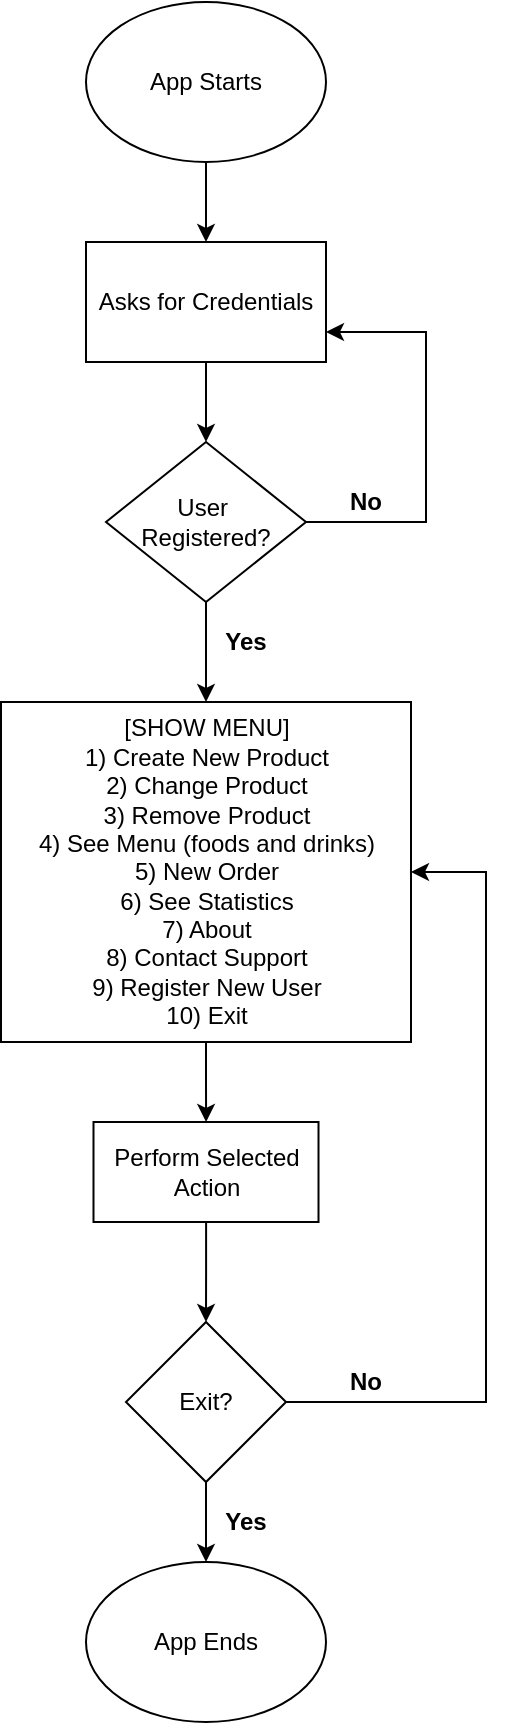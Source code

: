 <mxfile version="13.9.8" type="device"><diagram id="yffNnPjy4kTszIg7CluU" name="Page-1"><mxGraphModel dx="1038" dy="580" grid="1" gridSize="10" guides="1" tooltips="1" connect="1" arrows="1" fold="1" page="0" pageScale="1" pageWidth="827" pageHeight="1169" math="0" shadow="0"><root><mxCell id="0"/><mxCell id="1" parent="0"/><mxCell id="Fd8qnstJEMwvMsqDiCnD-6" style="edgeStyle=orthogonalEdgeStyle;rounded=0;orthogonalLoop=1;jettySize=auto;html=1;" parent="1" source="2" target="Fd8qnstJEMwvMsqDiCnD-5" edge="1"><mxGeometry relative="1" as="geometry"/></mxCell><mxCell id="2" value="Asks for Credentials" style="rounded=0;whiteSpace=wrap;html=1;" parent="1" vertex="1"><mxGeometry x="330" y="160" width="120" height="60" as="geometry"/></mxCell><mxCell id="Fd8qnstJEMwvMsqDiCnD-4" style="edgeStyle=orthogonalEdgeStyle;rounded=0;orthogonalLoop=1;jettySize=auto;html=1;entryX=0.5;entryY=0;entryDx=0;entryDy=0;" parent="1" source="Fd8qnstJEMwvMsqDiCnD-3" target="2" edge="1"><mxGeometry relative="1" as="geometry"/></mxCell><mxCell id="Fd8qnstJEMwvMsqDiCnD-3" value="App Starts" style="ellipse;whiteSpace=wrap;html=1;" parent="1" vertex="1"><mxGeometry x="330" y="40" width="120" height="80" as="geometry"/></mxCell><mxCell id="Fd8qnstJEMwvMsqDiCnD-8" value="" style="edgeStyle=orthogonalEdgeStyle;rounded=0;orthogonalLoop=1;jettySize=auto;html=1;" parent="1" source="Fd8qnstJEMwvMsqDiCnD-5" target="Fd8qnstJEMwvMsqDiCnD-7" edge="1"><mxGeometry relative="1" as="geometry"/></mxCell><mxCell id="Fd8qnstJEMwvMsqDiCnD-11" style="edgeStyle=orthogonalEdgeStyle;rounded=0;orthogonalLoop=1;jettySize=auto;html=1;entryX=1;entryY=0.75;entryDx=0;entryDy=0;" parent="1" source="Fd8qnstJEMwvMsqDiCnD-5" target="2" edge="1"><mxGeometry relative="1" as="geometry"><mxPoint x="500" y="200" as="targetPoint"/><Array as="points"><mxPoint x="500" y="300"/><mxPoint x="500" y="205"/></Array></mxGeometry></mxCell><mxCell id="Fd8qnstJEMwvMsqDiCnD-5" value="User&amp;nbsp;&lt;br&gt;Registered?" style="rhombus;whiteSpace=wrap;html=1;" parent="1" vertex="1"><mxGeometry x="340" y="260" width="100" height="80" as="geometry"/></mxCell><mxCell id="Fd8qnstJEMwvMsqDiCnD-14" value="" style="edgeStyle=orthogonalEdgeStyle;rounded=0;orthogonalLoop=1;jettySize=auto;html=1;" parent="1" source="Fd8qnstJEMwvMsqDiCnD-7" target="Fd8qnstJEMwvMsqDiCnD-13" edge="1"><mxGeometry relative="1" as="geometry"/></mxCell><mxCell id="Fd8qnstJEMwvMsqDiCnD-7" value="[SHOW MENU]&lt;br&gt;1) Create New Product&lt;br&gt;2) Change Product&lt;br&gt;3) Remove Product&lt;br&gt;4) See Menu (foods and drinks)&lt;br&gt;5) New Order&lt;br&gt;6) See Statistics&lt;br&gt;7) About&lt;br&gt;8) Contact Support&lt;br&gt;9) Register New User&lt;br&gt;10) Exit" style="whiteSpace=wrap;html=1;" parent="1" vertex="1"><mxGeometry x="287.5" y="390" width="205" height="170" as="geometry"/></mxCell><mxCell id="Fd8qnstJEMwvMsqDiCnD-9" value="No" style="text;html=1;strokeColor=none;fillColor=none;align=center;verticalAlign=middle;whiteSpace=wrap;rounded=0;fontStyle=1" parent="1" vertex="1"><mxGeometry x="450" y="280" width="40" height="20" as="geometry"/></mxCell><mxCell id="Fd8qnstJEMwvMsqDiCnD-12" value="Yes" style="text;html=1;strokeColor=none;fillColor=none;align=center;verticalAlign=middle;whiteSpace=wrap;rounded=0;fontStyle=1" parent="1" vertex="1"><mxGeometry x="390" y="350" width="40" height="20" as="geometry"/></mxCell><mxCell id="Fd8qnstJEMwvMsqDiCnD-17" style="edgeStyle=orthogonalEdgeStyle;rounded=0;orthogonalLoop=1;jettySize=auto;html=1;" parent="1" source="Fd8qnstJEMwvMsqDiCnD-13" target="Fd8qnstJEMwvMsqDiCnD-16" edge="1"><mxGeometry relative="1" as="geometry"/></mxCell><mxCell id="Fd8qnstJEMwvMsqDiCnD-13" value="Perform Selected Action" style="whiteSpace=wrap;html=1;" parent="1" vertex="1"><mxGeometry x="333.75" y="600" width="112.5" height="50" as="geometry"/></mxCell><mxCell id="Fd8qnstJEMwvMsqDiCnD-19" style="edgeStyle=orthogonalEdgeStyle;rounded=0;orthogonalLoop=1;jettySize=auto;html=1;" parent="1" source="Fd8qnstJEMwvMsqDiCnD-16" target="Fd8qnstJEMwvMsqDiCnD-18" edge="1"><mxGeometry relative="1" as="geometry"/></mxCell><mxCell id="Fd8qnstJEMwvMsqDiCnD-22" style="edgeStyle=orthogonalEdgeStyle;rounded=0;orthogonalLoop=1;jettySize=auto;html=1;entryX=1;entryY=0.5;entryDx=0;entryDy=0;" parent="1" source="Fd8qnstJEMwvMsqDiCnD-16" target="Fd8qnstJEMwvMsqDiCnD-7" edge="1"><mxGeometry relative="1" as="geometry"><mxPoint x="840" y="470" as="targetPoint"/><Array as="points"><mxPoint x="530" y="740"/><mxPoint x="530" y="475"/></Array></mxGeometry></mxCell><mxCell id="Fd8qnstJEMwvMsqDiCnD-16" value="Exit?" style="rhombus;whiteSpace=wrap;html=1;" parent="1" vertex="1"><mxGeometry x="350" y="700" width="80" height="80" as="geometry"/></mxCell><mxCell id="Fd8qnstJEMwvMsqDiCnD-18" value="App Ends" style="ellipse;whiteSpace=wrap;html=1;" parent="1" vertex="1"><mxGeometry x="330" y="820" width="120" height="80" as="geometry"/></mxCell><mxCell id="Fd8qnstJEMwvMsqDiCnD-20" value="Yes" style="text;html=1;strokeColor=none;fillColor=none;align=center;verticalAlign=middle;whiteSpace=wrap;rounded=0;fontStyle=1" parent="1" vertex="1"><mxGeometry x="390" y="790" width="40" height="20" as="geometry"/></mxCell><mxCell id="Fd8qnstJEMwvMsqDiCnD-21" value="No" style="text;html=1;strokeColor=none;fillColor=none;align=center;verticalAlign=middle;whiteSpace=wrap;rounded=0;fontStyle=1" parent="1" vertex="1"><mxGeometry x="450" y="720" width="40" height="20" as="geometry"/></mxCell></root></mxGraphModel></diagram></mxfile>